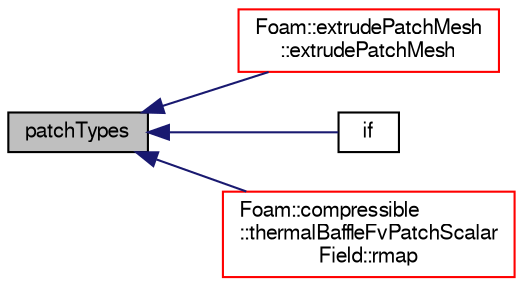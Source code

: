 digraph "patchTypes"
{
  bgcolor="transparent";
  edge [fontname="FreeSans",fontsize="10",labelfontname="FreeSans",labelfontsize="10"];
  node [fontname="FreeSans",fontsize="10",shape=record];
  rankdir="LR";
  Node3573 [label="patchTypes",height=0.2,width=0.4,color="black", fillcolor="grey75", style="filled", fontcolor="black"];
  Node3573 -> Node3574 [dir="back",color="midnightblue",fontsize="10",style="solid",fontname="FreeSans"];
  Node3574 [label="Foam::extrudePatchMesh\l::extrudePatchMesh",height=0.2,width=0.4,color="red",URL="$a21446.html#ada5aee048de4d025b44660aca99d21a6",tooltip="Construct from mesh, patch and dictionary. "];
  Node3573 -> Node3576 [dir="back",color="midnightblue",fontsize="10",style="solid",fontname="FreeSans"];
  Node3576 [label="if",height=0.2,width=0.4,color="black",URL="$a17900.html#ad0f5714c80a40fa804039f31f12ea6ad"];
  Node3573 -> Node3577 [dir="back",color="midnightblue",fontsize="10",style="solid",fontname="FreeSans"];
  Node3577 [label="Foam::compressible\l::thermalBaffleFvPatchScalar\lField::rmap",height=0.2,width=0.4,color="red",URL="$a29186.html#a713277715ccc0a5ef466b0516d44731f",tooltip="Reverse map the given fvPatchField onto this fvPatchField. "];
}
